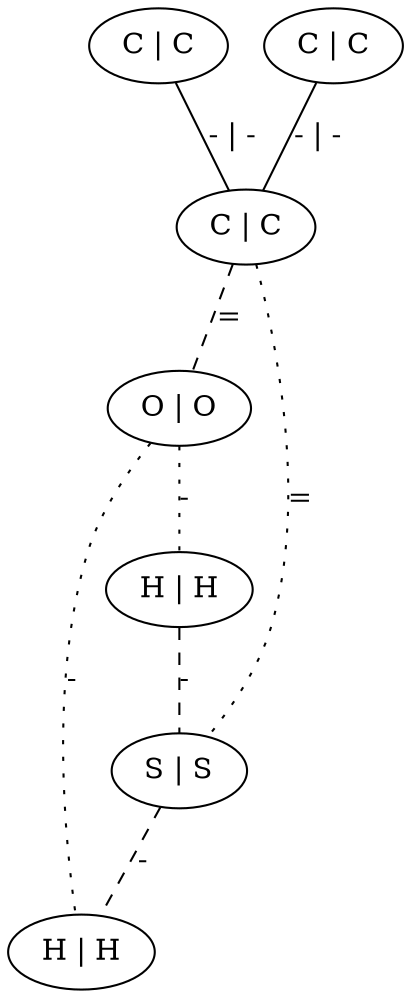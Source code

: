 graph G {
	0 [ label="C | C" ]
	1 [ label="C | C" ]
	2 [ label="C | C" ]
	3 [ label="O | O" ]
	4 [ label="H | H" ]
	5 [ label="S | S" ]
	6 [ label="H | H" ]
	0 -- 2 [ label="- | -" ]
	1 -- 2 [ label="- | -" ]
	2 -- 3 [ style=dashed label="=" ]
	2 -- 5 [ style=dotted label="=" ]
	3 -- 4 [ style=dotted label="-" ]
	3 -- 6 [ style=dotted label="-" ]
	4 -- 5 [ style=dashed label="-" ]
	5 -- 6 [ style=dashed label="-" ]
}
